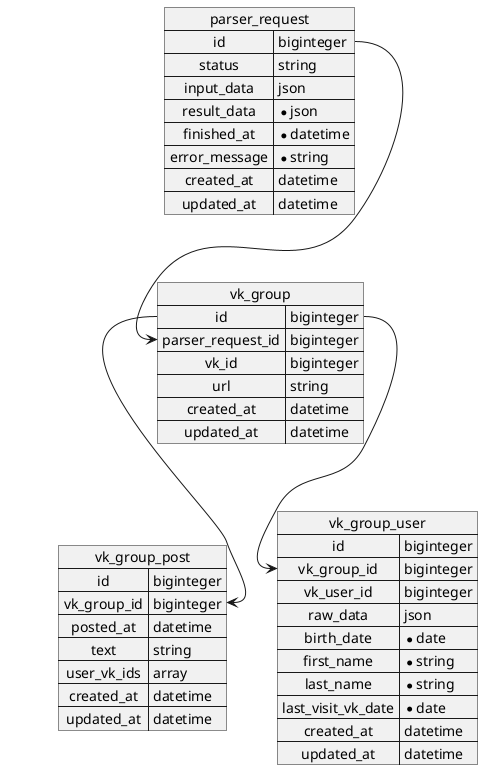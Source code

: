 @startuml db
map parser_request {
id => biginteger
status => string
input_data => json
result_data => * json
finished_at => * datetime
error_message => * string
created_at => datetime
updated_at => datetime
}
map vk_group {
id => biginteger
parser_request_id => biginteger
vk_id => biginteger
url => string
created_at => datetime
updated_at => datetime
}

map vk_group_post {
id => biginteger
vk_group_id => biginteger
posted_at => datetime
text => string
user_vk_ids => array
created_at => datetime
updated_at => datetime
}

map vk_group_user {
id => biginteger
vk_group_id => biginteger
vk_user_id => biginteger
raw_data => json
birth_date => *date
first_name => *string
last_name => *string
last_visit_vk_date => *date
created_at => datetime
updated_at => datetime
}

parser_request::id --> vk_group::parser_request_id
vk_group::id --> vk_group_post::vk_group_id
vk_group::id --> vk_group_user::vk_group_id
@enduml